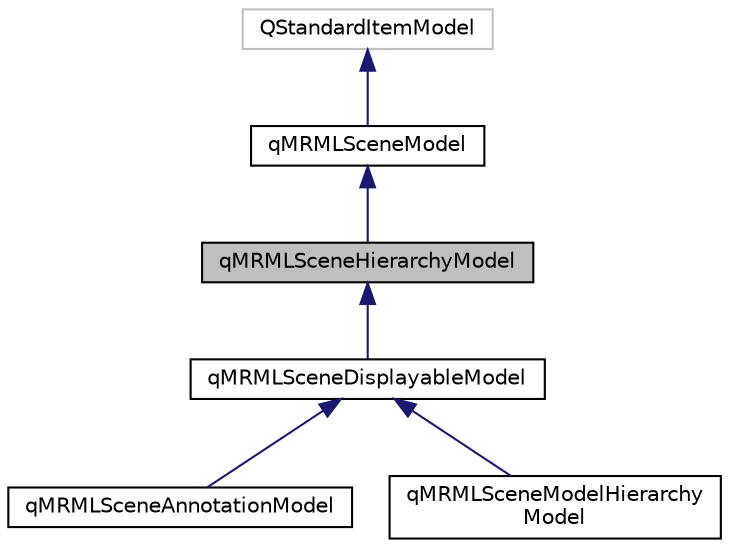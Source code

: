 digraph "qMRMLSceneHierarchyModel"
{
  bgcolor="transparent";
  edge [fontname="Helvetica",fontsize="10",labelfontname="Helvetica",labelfontsize="10"];
  node [fontname="Helvetica",fontsize="10",shape=record];
  Node0 [label="qMRMLSceneHierarchyModel",height=0.2,width=0.4,color="black", fillcolor="grey75", style="filled", fontcolor="black"];
  Node1 -> Node0 [dir="back",color="midnightblue",fontsize="10",style="solid",fontname="Helvetica"];
  Node1 [label="qMRMLSceneModel",height=0.2,width=0.4,color="black",URL="$classqMRMLSceneModel.html"];
  Node2 -> Node1 [dir="back",color="midnightblue",fontsize="10",style="solid",fontname="Helvetica"];
  Node2 [label="QStandardItemModel",height=0.2,width=0.4,color="grey75"];
  Node0 -> Node3 [dir="back",color="midnightblue",fontsize="10",style="solid",fontname="Helvetica"];
  Node3 [label="qMRMLSceneDisplayableModel",height=0.2,width=0.4,color="black",URL="$classqMRMLSceneDisplayableModel.html",tooltip="The Visibility icon is in the same column than the name by default. "];
  Node3 -> Node4 [dir="back",color="midnightblue",fontsize="10",style="solid",fontname="Helvetica"];
  Node4 [label="qMRMLSceneAnnotationModel",height=0.2,width=0.4,color="black",URL="$classqMRMLSceneAnnotationModel.html"];
  Node3 -> Node5 [dir="back",color="midnightblue",fontsize="10",style="solid",fontname="Helvetica"];
  Node5 [label="qMRMLSceneModelHierarchy\lModel",height=0.2,width=0.4,color="black",URL="$classqMRMLSceneModelHierarchyModel.html"];
}
